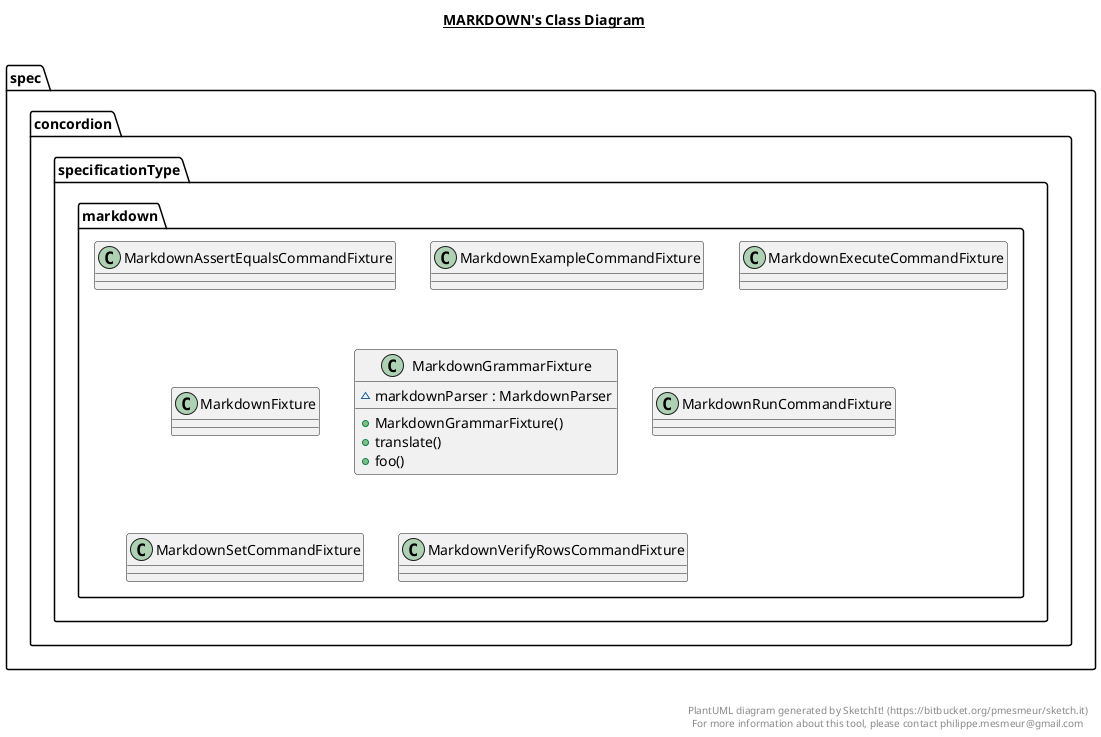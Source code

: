 @startuml

title __MARKDOWN's Class Diagram__\n

  package spec.concordion {
    package spec.concordion.specificationType {
      package spec.concordion.specificationType.markdown {
        class MarkdownAssertEqualsCommandFixture {
        }
      }
    }
  }
  

  package spec.concordion {
    package spec.concordion.specificationType {
      package spec.concordion.specificationType.markdown {
        class MarkdownExampleCommandFixture {
        }
      }
    }
  }
  

  package spec.concordion {
    package spec.concordion.specificationType {
      package spec.concordion.specificationType.markdown {
        class MarkdownExecuteCommandFixture {
        }
      }
    }
  }
  

  package spec.concordion {
    package spec.concordion.specificationType {
      package spec.concordion.specificationType.markdown {
        class MarkdownFixture {
        }
      }
    }
  }
  

  package spec.concordion {
    package spec.concordion.specificationType {
      package spec.concordion.specificationType.markdown {
        class MarkdownGrammarFixture {
            ~ markdownParser : MarkdownParser
            + MarkdownGrammarFixture()
            + translate()
            + foo()
        }
      }
    }
  }
  

  package spec.concordion {
    package spec.concordion.specificationType {
      package spec.concordion.specificationType.markdown {
        class MarkdownRunCommandFixture {
        }
      }
    }
  }
  

  package spec.concordion {
    package spec.concordion.specificationType {
      package spec.concordion.specificationType.markdown {
        class MarkdownSetCommandFixture {
        }
      }
    }
  }
  

  package spec.concordion {
    package spec.concordion.specificationType {
      package spec.concordion.specificationType.markdown {
        class MarkdownVerifyRowsCommandFixture {
        }
      }
    }
  }
  



right footer


PlantUML diagram generated by SketchIt! (https://bitbucket.org/pmesmeur/sketch.it)
For more information about this tool, please contact philippe.mesmeur@gmail.com
endfooter

@enduml
